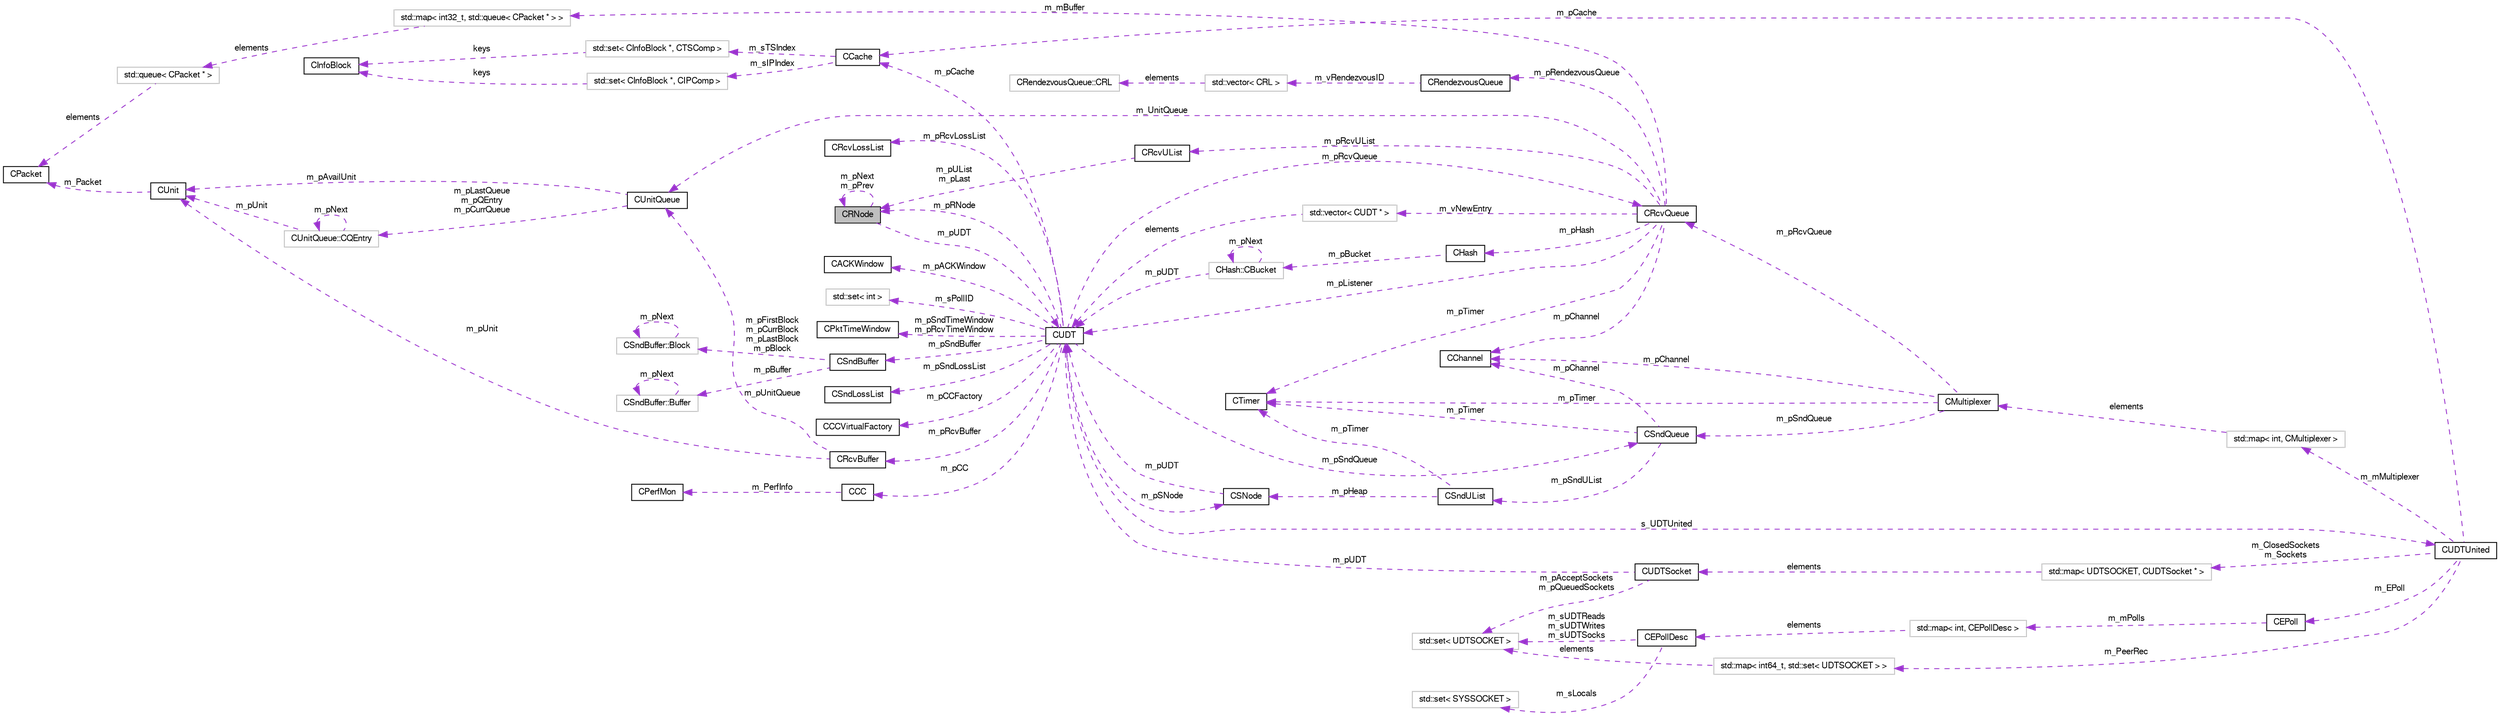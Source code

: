 digraph G
{
  bgcolor="transparent";
  edge [fontname="FreeSans",fontsize="10",labelfontname="FreeSans",labelfontsize="10"];
  node [fontname="FreeSans",fontsize="10",shape=record];
  rankdir=LR;
  Node1 [label="CRNode",height=0.2,width=0.4,color="black", fillcolor="grey75", style="filled" fontcolor="black"];
  Node2 -> Node1 [dir=back,color="darkorchid3",fontsize="10",style="dashed",label="m_pUDT",fontname="FreeSans"];
  Node2 [label="CUDT",height=0.2,width=0.4,color="black",URL="$classCUDT.html"];
  Node3 -> Node2 [dir=back,color="darkorchid3",fontsize="10",style="dashed",label="m_pACKWindow",fontname="FreeSans"];
  Node3 [label="CACKWindow",height=0.2,width=0.4,color="black",URL="$classCACKWindow.html"];
  Node4 -> Node2 [dir=back,color="darkorchid3",fontsize="10",style="dashed",label="m_sPollID",fontname="FreeSans"];
  Node4 [label="std::set\< int \>",height=0.2,width=0.4,color="grey75"];
  Node5 -> Node2 [dir=back,color="darkorchid3",fontsize="10",style="dashed",label="m_pSndTimeWindow\nm_pRcvTimeWindow",fontname="FreeSans"];
  Node5 [label="CPktTimeWindow",height=0.2,width=0.4,color="black",URL="$classCPktTimeWindow.html"];
  Node6 -> Node2 [dir=back,color="darkorchid3",fontsize="10",style="dashed",label="m_pSndBuffer",fontname="FreeSans"];
  Node6 [label="CSndBuffer",height=0.2,width=0.4,color="black",URL="$classCSndBuffer.html"];
  Node7 -> Node6 [dir=back,color="darkorchid3",fontsize="10",style="dashed",label="m_pBuffer",fontname="FreeSans"];
  Node7 [label="CSndBuffer::Buffer",height=0.2,width=0.4,color="grey75"];
  Node7 -> Node7 [dir=back,color="darkorchid3",fontsize="10",style="dashed",label="m_pNext",fontname="FreeSans"];
  Node8 -> Node6 [dir=back,color="darkorchid3",fontsize="10",style="dashed",label="m_pFirstBlock\nm_pCurrBlock\nm_pLastBlock\nm_pBlock",fontname="FreeSans"];
  Node8 [label="CSndBuffer::Block",height=0.2,width=0.4,color="grey75"];
  Node8 -> Node8 [dir=back,color="darkorchid3",fontsize="10",style="dashed",label="m_pNext",fontname="FreeSans"];
  Node9 -> Node2 [dir=back,color="darkorchid3",fontsize="10",style="dashed",label="m_pSndLossList",fontname="FreeSans"];
  Node9 [label="CSndLossList",height=0.2,width=0.4,color="black",URL="$classCSndLossList.html"];
  Node10 -> Node2 [dir=back,color="darkorchid3",fontsize="10",style="dashed",label="m_pCCFactory",fontname="FreeSans"];
  Node10 [label="CCCVirtualFactory",height=0.2,width=0.4,color="black",URL="$classCCCVirtualFactory.html"];
  Node11 -> Node2 [dir=back,color="darkorchid3",fontsize="10",style="dashed",label="m_pRcvBuffer",fontname="FreeSans"];
  Node11 [label="CRcvBuffer",height=0.2,width=0.4,color="black",URL="$classCRcvBuffer.html"];
  Node12 -> Node11 [dir=back,color="darkorchid3",fontsize="10",style="dashed",label="m_pUnit",fontname="FreeSans"];
  Node12 [label="CUnit",height=0.2,width=0.4,color="black",URL="$structCUnit.html"];
  Node13 -> Node12 [dir=back,color="darkorchid3",fontsize="10",style="dashed",label="m_Packet",fontname="FreeSans"];
  Node13 [label="CPacket",height=0.2,width=0.4,color="black",URL="$classCPacket.html"];
  Node14 -> Node11 [dir=back,color="darkorchid3",fontsize="10",style="dashed",label="m_pUnitQueue",fontname="FreeSans"];
  Node14 [label="CUnitQueue",height=0.2,width=0.4,color="black",URL="$classCUnitQueue.html"];
  Node12 -> Node14 [dir=back,color="darkorchid3",fontsize="10",style="dashed",label="m_pAvailUnit",fontname="FreeSans"];
  Node15 -> Node14 [dir=back,color="darkorchid3",fontsize="10",style="dashed",label="m_pLastQueue\nm_pQEntry\nm_pCurrQueue",fontname="FreeSans"];
  Node15 [label="CUnitQueue::CQEntry",height=0.2,width=0.4,color="grey75"];
  Node12 -> Node15 [dir=back,color="darkorchid3",fontsize="10",style="dashed",label="m_pUnit",fontname="FreeSans"];
  Node15 -> Node15 [dir=back,color="darkorchid3",fontsize="10",style="dashed",label="m_pNext",fontname="FreeSans"];
  Node16 -> Node2 [dir=back,color="darkorchid3",fontsize="10",style="dashed",label="s_UDTUnited",fontname="FreeSans"];
  Node16 [label="CUDTUnited",height=0.2,width=0.4,color="black",URL="$classCUDTUnited.html"];
  Node17 -> Node16 [dir=back,color="darkorchid3",fontsize="10",style="dashed",label="m_mMultiplexer",fontname="FreeSans"];
  Node17 [label="std::map\< int, CMultiplexer \>",height=0.2,width=0.4,color="grey75"];
  Node18 -> Node17 [dir=back,color="darkorchid3",fontsize="10",style="dashed",label="elements",fontname="FreeSans"];
  Node18 [label="CMultiplexer",height=0.2,width=0.4,color="black",URL="$structCMultiplexer.html"];
  Node19 -> Node18 [dir=back,color="darkorchid3",fontsize="10",style="dashed",label="m_pTimer",fontname="FreeSans"];
  Node19 [label="CTimer",height=0.2,width=0.4,color="black",URL="$classCTimer.html"];
  Node20 -> Node18 [dir=back,color="darkorchid3",fontsize="10",style="dashed",label="m_pSndQueue",fontname="FreeSans"];
  Node20 [label="CSndQueue",height=0.2,width=0.4,color="black",URL="$classCSndQueue.html"];
  Node19 -> Node20 [dir=back,color="darkorchid3",fontsize="10",style="dashed",label="m_pTimer",fontname="FreeSans"];
  Node21 -> Node20 [dir=back,color="darkorchid3",fontsize="10",style="dashed",label="m_pSndUList",fontname="FreeSans"];
  Node21 [label="CSndUList",height=0.2,width=0.4,color="black",URL="$classCSndUList.html"];
  Node19 -> Node21 [dir=back,color="darkorchid3",fontsize="10",style="dashed",label="m_pTimer",fontname="FreeSans"];
  Node22 -> Node21 [dir=back,color="darkorchid3",fontsize="10",style="dashed",label="m_pHeap",fontname="FreeSans"];
  Node22 [label="CSNode",height=0.2,width=0.4,color="black",URL="$structCSNode.html"];
  Node2 -> Node22 [dir=back,color="darkorchid3",fontsize="10",style="dashed",label="m_pUDT",fontname="FreeSans"];
  Node23 -> Node20 [dir=back,color="darkorchid3",fontsize="10",style="dashed",label="m_pChannel",fontname="FreeSans"];
  Node23 [label="CChannel",height=0.2,width=0.4,color="black",URL="$classCChannel.html"];
  Node23 -> Node18 [dir=back,color="darkorchid3",fontsize="10",style="dashed",label="m_pChannel",fontname="FreeSans"];
  Node24 -> Node18 [dir=back,color="darkorchid3",fontsize="10",style="dashed",label="m_pRcvQueue",fontname="FreeSans"];
  Node24 [label="CRcvQueue",height=0.2,width=0.4,color="black",URL="$classCRcvQueue.html"];
  Node25 -> Node24 [dir=back,color="darkorchid3",fontsize="10",style="dashed",label="m_mBuffer",fontname="FreeSans"];
  Node25 [label="std::map\< int32_t, std::queue\< CPacket * \> \>",height=0.2,width=0.4,color="grey75"];
  Node26 -> Node25 [dir=back,color="darkorchid3",fontsize="10",style="dashed",label="elements",fontname="FreeSans"];
  Node26 [label="std::queue\< CPacket * \>",height=0.2,width=0.4,color="grey75"];
  Node13 -> Node26 [dir=back,color="darkorchid3",fontsize="10",style="dashed",label="elements",fontname="FreeSans"];
  Node2 -> Node24 [dir=back,color="darkorchid3",fontsize="10",style="dashed",label="m_pListener",fontname="FreeSans"];
  Node19 -> Node24 [dir=back,color="darkorchid3",fontsize="10",style="dashed",label="m_pTimer",fontname="FreeSans"];
  Node27 -> Node24 [dir=back,color="darkorchid3",fontsize="10",style="dashed",label="m_pRendezvousQueue",fontname="FreeSans"];
  Node27 [label="CRendezvousQueue",height=0.2,width=0.4,color="black",URL="$classCRendezvousQueue.html"];
  Node28 -> Node27 [dir=back,color="darkorchid3",fontsize="10",style="dashed",label="m_vRendezvousID",fontname="FreeSans"];
  Node28 [label="std::vector\< CRL \>",height=0.2,width=0.4,color="grey75"];
  Node29 -> Node28 [dir=back,color="darkorchid3",fontsize="10",style="dashed",label="elements",fontname="FreeSans"];
  Node29 [label="CRendezvousQueue::CRL",height=0.2,width=0.4,color="grey75"];
  Node30 -> Node24 [dir=back,color="darkorchid3",fontsize="10",style="dashed",label="m_vNewEntry",fontname="FreeSans"];
  Node30 [label="std::vector\< CUDT * \>",height=0.2,width=0.4,color="grey75"];
  Node2 -> Node30 [dir=back,color="darkorchid3",fontsize="10",style="dashed",label="elements",fontname="FreeSans"];
  Node14 -> Node24 [dir=back,color="darkorchid3",fontsize="10",style="dashed",label="m_UnitQueue",fontname="FreeSans"];
  Node31 -> Node24 [dir=back,color="darkorchid3",fontsize="10",style="dashed",label="m_pRcvUList",fontname="FreeSans"];
  Node31 [label="CRcvUList",height=0.2,width=0.4,color="black",URL="$classCRcvUList.html"];
  Node1 -> Node31 [dir=back,color="darkorchid3",fontsize="10",style="dashed",label="m_pUList\nm_pLast",fontname="FreeSans"];
  Node32 -> Node24 [dir=back,color="darkorchid3",fontsize="10",style="dashed",label="m_pHash",fontname="FreeSans"];
  Node32 [label="CHash",height=0.2,width=0.4,color="black",URL="$classCHash.html"];
  Node33 -> Node32 [dir=back,color="darkorchid3",fontsize="10",style="dashed",label="m_pBucket",fontname="FreeSans"];
  Node33 [label="CHash::CBucket",height=0.2,width=0.4,color="grey75"];
  Node2 -> Node33 [dir=back,color="darkorchid3",fontsize="10",style="dashed",label="m_pUDT",fontname="FreeSans"];
  Node33 -> Node33 [dir=back,color="darkorchid3",fontsize="10",style="dashed",label="m_pNext",fontname="FreeSans"];
  Node23 -> Node24 [dir=back,color="darkorchid3",fontsize="10",style="dashed",label="m_pChannel",fontname="FreeSans"];
  Node34 -> Node16 [dir=back,color="darkorchid3",fontsize="10",style="dashed",label="m_ClosedSockets\nm_Sockets",fontname="FreeSans"];
  Node34 [label="std::map\< UDTSOCKET, CUDTSocket * \>",height=0.2,width=0.4,color="grey75"];
  Node35 -> Node34 [dir=back,color="darkorchid3",fontsize="10",style="dashed",label="elements",fontname="FreeSans"];
  Node35 [label="CUDTSocket",height=0.2,width=0.4,color="black",URL="$classCUDTSocket.html"];
  Node36 -> Node35 [dir=back,color="darkorchid3",fontsize="10",style="dashed",label="m_pAcceptSockets\nm_pQueuedSockets",fontname="FreeSans"];
  Node36 [label="std::set\< UDTSOCKET \>",height=0.2,width=0.4,color="grey75"];
  Node2 -> Node35 [dir=back,color="darkorchid3",fontsize="10",style="dashed",label="m_pUDT",fontname="FreeSans"];
  Node37 -> Node16 [dir=back,color="darkorchid3",fontsize="10",style="dashed",label="m_PeerRec",fontname="FreeSans"];
  Node37 [label="std::map\< int64_t, std::set\< UDTSOCKET \> \>",height=0.2,width=0.4,color="grey75"];
  Node36 -> Node37 [dir=back,color="darkorchid3",fontsize="10",style="dashed",label="elements",fontname="FreeSans"];
  Node38 -> Node16 [dir=back,color="darkorchid3",fontsize="10",style="dashed",label="m_EPoll",fontname="FreeSans"];
  Node38 [label="CEPoll",height=0.2,width=0.4,color="black",URL="$classCEPoll.html"];
  Node39 -> Node38 [dir=back,color="darkorchid3",fontsize="10",style="dashed",label="m_mPolls",fontname="FreeSans"];
  Node39 [label="std::map\< int, CEPollDesc \>",height=0.2,width=0.4,color="grey75"];
  Node40 -> Node39 [dir=back,color="darkorchid3",fontsize="10",style="dashed",label="elements",fontname="FreeSans"];
  Node40 [label="CEPollDesc",height=0.2,width=0.4,color="black",URL="$structCEPollDesc.html"];
  Node36 -> Node40 [dir=back,color="darkorchid3",fontsize="10",style="dashed",label="m_sUDTReads\nm_sUDTWrites\nm_sUDTSocks",fontname="FreeSans"];
  Node41 -> Node40 [dir=back,color="darkorchid3",fontsize="10",style="dashed",label="m_sLocals",fontname="FreeSans"];
  Node41 [label="std::set\< SYSSOCKET \>",height=0.2,width=0.4,color="grey75"];
  Node42 -> Node16 [dir=back,color="darkorchid3",fontsize="10",style="dashed",label="m_pCache",fontname="FreeSans"];
  Node42 [label="CCache",height=0.2,width=0.4,color="black",URL="$classCCache.html"];
  Node43 -> Node42 [dir=back,color="darkorchid3",fontsize="10",style="dashed",label="m_sTSIndex",fontname="FreeSans"];
  Node43 [label="std::set\< CInfoBlock *, CTSComp \>",height=0.2,width=0.4,color="grey75"];
  Node44 -> Node43 [dir=back,color="darkorchid3",fontsize="10",style="dashed",label="keys",fontname="FreeSans"];
  Node44 [label="CInfoBlock",height=0.2,width=0.4,color="black",URL="$structCInfoBlock.html"];
  Node45 -> Node42 [dir=back,color="darkorchid3",fontsize="10",style="dashed",label="m_sIPIndex",fontname="FreeSans"];
  Node45 [label="std::set\< CInfoBlock *, CIPComp \>",height=0.2,width=0.4,color="grey75"];
  Node44 -> Node45 [dir=back,color="darkorchid3",fontsize="10",style="dashed",label="keys",fontname="FreeSans"];
  Node20 -> Node2 [dir=back,color="darkorchid3",fontsize="10",style="dashed",label="m_pSndQueue",fontname="FreeSans"];
  Node46 -> Node2 [dir=back,color="darkorchid3",fontsize="10",style="dashed",label="m_pRcvLossList",fontname="FreeSans"];
  Node46 [label="CRcvLossList",height=0.2,width=0.4,color="black",URL="$classCRcvLossList.html"];
  Node1 -> Node2 [dir=back,color="darkorchid3",fontsize="10",style="dashed",label="m_pRNode",fontname="FreeSans"];
  Node24 -> Node2 [dir=back,color="darkorchid3",fontsize="10",style="dashed",label="m_pRcvQueue",fontname="FreeSans"];
  Node22 -> Node2 [dir=back,color="darkorchid3",fontsize="10",style="dashed",label="m_pSNode",fontname="FreeSans"];
  Node42 -> Node2 [dir=back,color="darkorchid3",fontsize="10",style="dashed",label="m_pCache",fontname="FreeSans"];
  Node47 -> Node2 [dir=back,color="darkorchid3",fontsize="10",style="dashed",label="m_pCC",fontname="FreeSans"];
  Node47 [label="CCC",height=0.2,width=0.4,color="black",URL="$classCCC.html"];
  Node48 -> Node47 [dir=back,color="darkorchid3",fontsize="10",style="dashed",label="m_PerfInfo",fontname="FreeSans"];
  Node48 [label="CPerfMon",height=0.2,width=0.4,color="black",URL="$structCPerfMon.html"];
  Node1 -> Node1 [dir=back,color="darkorchid3",fontsize="10",style="dashed",label="m_pNext\nm_pPrev",fontname="FreeSans"];
}
